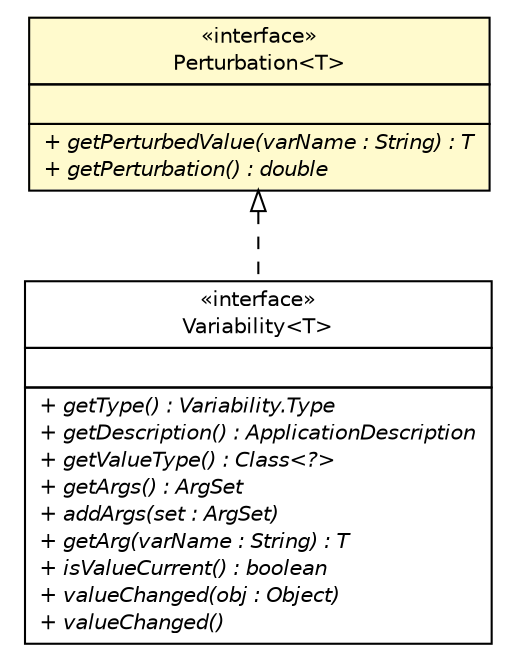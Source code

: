 #!/usr/local/bin/dot
#
# Class diagram 
# Generated by UMLGraph version R5_6 (http://www.umlgraph.org/)
#

digraph G {
	edge [fontname="Helvetica",fontsize=10,labelfontname="Helvetica",labelfontsize=10];
	node [fontname="Helvetica",fontsize=10,shape=plaintext];
	nodesep=0.25;
	ranksep=0.5;
	// sorcer.service.Perturbation<T>
	c413193 [label=<<table title="sorcer.service.Perturbation" border="0" cellborder="1" cellspacing="0" cellpadding="2" port="p" bgcolor="lemonChiffon" href="./Perturbation.html">
		<tr><td><table border="0" cellspacing="0" cellpadding="1">
<tr><td align="center" balign="center"> &#171;interface&#187; </td></tr>
<tr><td align="center" balign="center"> Perturbation&lt;T&gt; </td></tr>
		</table></td></tr>
		<tr><td><table border="0" cellspacing="0" cellpadding="1">
<tr><td align="left" balign="left">  </td></tr>
		</table></td></tr>
		<tr><td><table border="0" cellspacing="0" cellpadding="1">
<tr><td align="left" balign="left"><font face="Helvetica-Oblique" point-size="10.0"> + getPerturbedValue(varName : String) : T </font></td></tr>
<tr><td align="left" balign="left"><font face="Helvetica-Oblique" point-size="10.0"> + getPerturbation() : double </font></td></tr>
		</table></td></tr>
		</table>>, URL="./Perturbation.html", fontname="Helvetica", fontcolor="black", fontsize=10.0];
	// sorcer.service.modeling.Variability<T>
	c413255 [label=<<table title="sorcer.service.modeling.Variability" border="0" cellborder="1" cellspacing="0" cellpadding="2" port="p" href="./modeling/Variability.html">
		<tr><td><table border="0" cellspacing="0" cellpadding="1">
<tr><td align="center" balign="center"> &#171;interface&#187; </td></tr>
<tr><td align="center" balign="center"> Variability&lt;T&gt; </td></tr>
		</table></td></tr>
		<tr><td><table border="0" cellspacing="0" cellpadding="1">
<tr><td align="left" balign="left">  </td></tr>
		</table></td></tr>
		<tr><td><table border="0" cellspacing="0" cellpadding="1">
<tr><td align="left" balign="left"><font face="Helvetica-Oblique" point-size="10.0"> + getType() : Variability.Type </font></td></tr>
<tr><td align="left" balign="left"><font face="Helvetica-Oblique" point-size="10.0"> + getDescription() : ApplicationDescription </font></td></tr>
<tr><td align="left" balign="left"><font face="Helvetica-Oblique" point-size="10.0"> + getValueType() : Class&lt;?&gt; </font></td></tr>
<tr><td align="left" balign="left"><font face="Helvetica-Oblique" point-size="10.0"> + getArgs() : ArgSet </font></td></tr>
<tr><td align="left" balign="left"><font face="Helvetica-Oblique" point-size="10.0"> + addArgs(set : ArgSet) </font></td></tr>
<tr><td align="left" balign="left"><font face="Helvetica-Oblique" point-size="10.0"> + getArg(varName : String) : T </font></td></tr>
<tr><td align="left" balign="left"><font face="Helvetica-Oblique" point-size="10.0"> + isValueCurrent() : boolean </font></td></tr>
<tr><td align="left" balign="left"><font face="Helvetica-Oblique" point-size="10.0"> + valueChanged(obj : Object) </font></td></tr>
<tr><td align="left" balign="left"><font face="Helvetica-Oblique" point-size="10.0"> + valueChanged() </font></td></tr>
		</table></td></tr>
		</table>>, URL="./modeling/Variability.html", fontname="Helvetica", fontcolor="black", fontsize=10.0];
	//sorcer.service.modeling.Variability<T> implements sorcer.service.Perturbation<T>
	c413193:p -> c413255:p [dir=back,arrowtail=empty,style=dashed];
}

